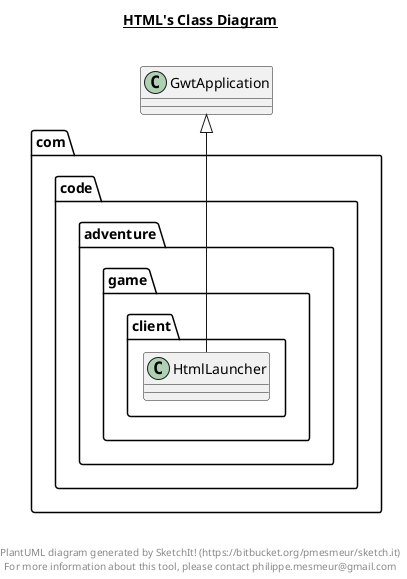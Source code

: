 @startuml

title __HTML's Class Diagram__\n

  package com.code.adventure.game.client {
    class HtmlLauncher {
    }
  }
  

  HtmlLauncher -up-|> GwtApplication


right footer


PlantUML diagram generated by SketchIt! (https://bitbucket.org/pmesmeur/sketch.it)
For more information about this tool, please contact philippe.mesmeur@gmail.com
endfooter

@enduml
